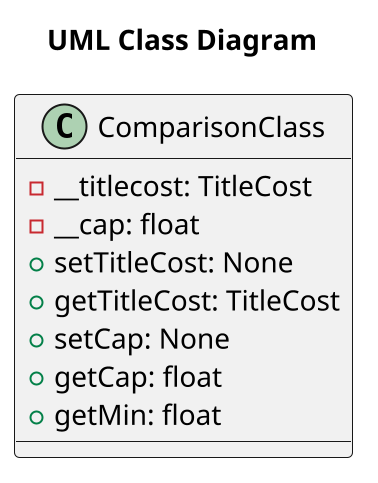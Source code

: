 @startuml
scale 2
title "UML Class Diagram"
class ComparisonClass {
	-__titlecost: TitleCost
	-__cap: float
	+setTitleCost: None
	+getTitleCost: TitleCost
	+setCap: None
	+getCap: float
	+getMin: float
}
@enduml